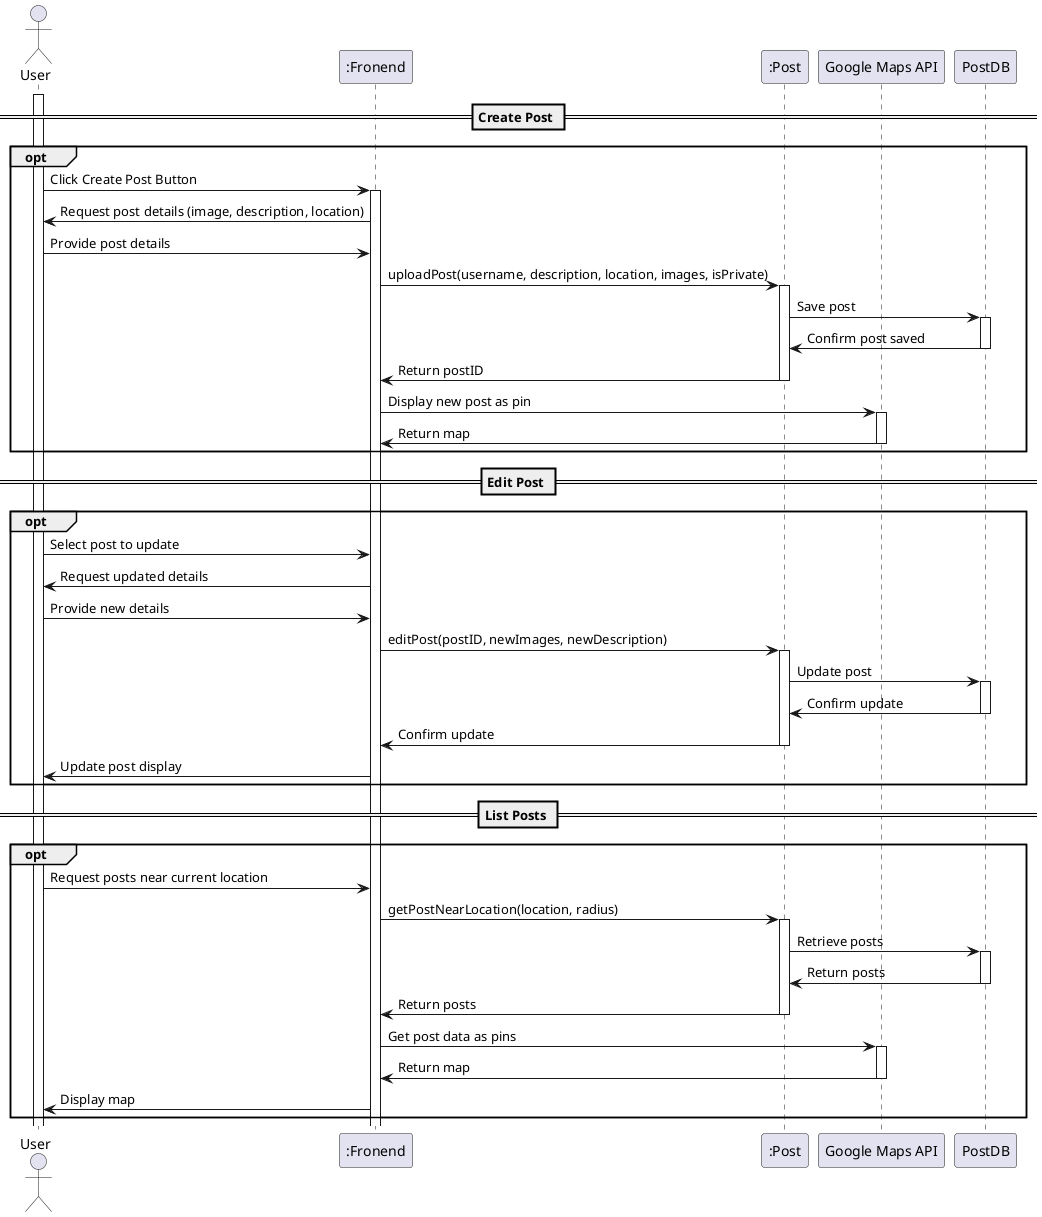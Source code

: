 @startuml

' Sequence Diagram: Create Post
actor User
participant ":Fronend" as App
participant ":Post" as Post
participant "Google Maps API" as Maps
participant "PostDB" as DB

activate User
== Create Post ==
opt 
    User -> App: Click Create Post Button
    activate App
    App -> User: Request post details (image, description, location)
    User -> App: Provide post details
    App -> Post: uploadPost(username, description, location, images, isPrivate)
    activate Post
    Post -> DB: Save post
    activate DB
    DB -> Post: Confirm post saved
    deactivate DB
    Post -> App: Return postID
    deactivate Post
    App -> Maps: Display new post as pin
    activate Maps
    Maps -> App: Return map
    deactivate Maps
end 

== Edit Post ==
opt 
    User -> App: Select post to update
    App -> User: Request updated details
    User -> App: Provide new details
    App -> Post: editPost(postID, newImages, newDescription)
    activate Post
    Post -> DB: Update post
    activate DB
    DB -> Post: Confirm update
    deactivate DB
    Post -> App: Confirm update
    deactivate Post
    App -> User: Update post display
end 

== List Posts ==
opt 
    User -> App: Request posts near current location
    App -> Post: getPostNearLocation(location, radius)
    activate Post
    Post -> DB: Retrieve posts
    activate DB
    DB -> Post: Return posts
    deactivate DB
    Post -> App: Return posts
    deactivate Post
    App -> Maps: Get post data as pins
    activate Maps
    Maps -> App: Return map
    deactivate Maps
    App -> User: Display map
end

@enduml